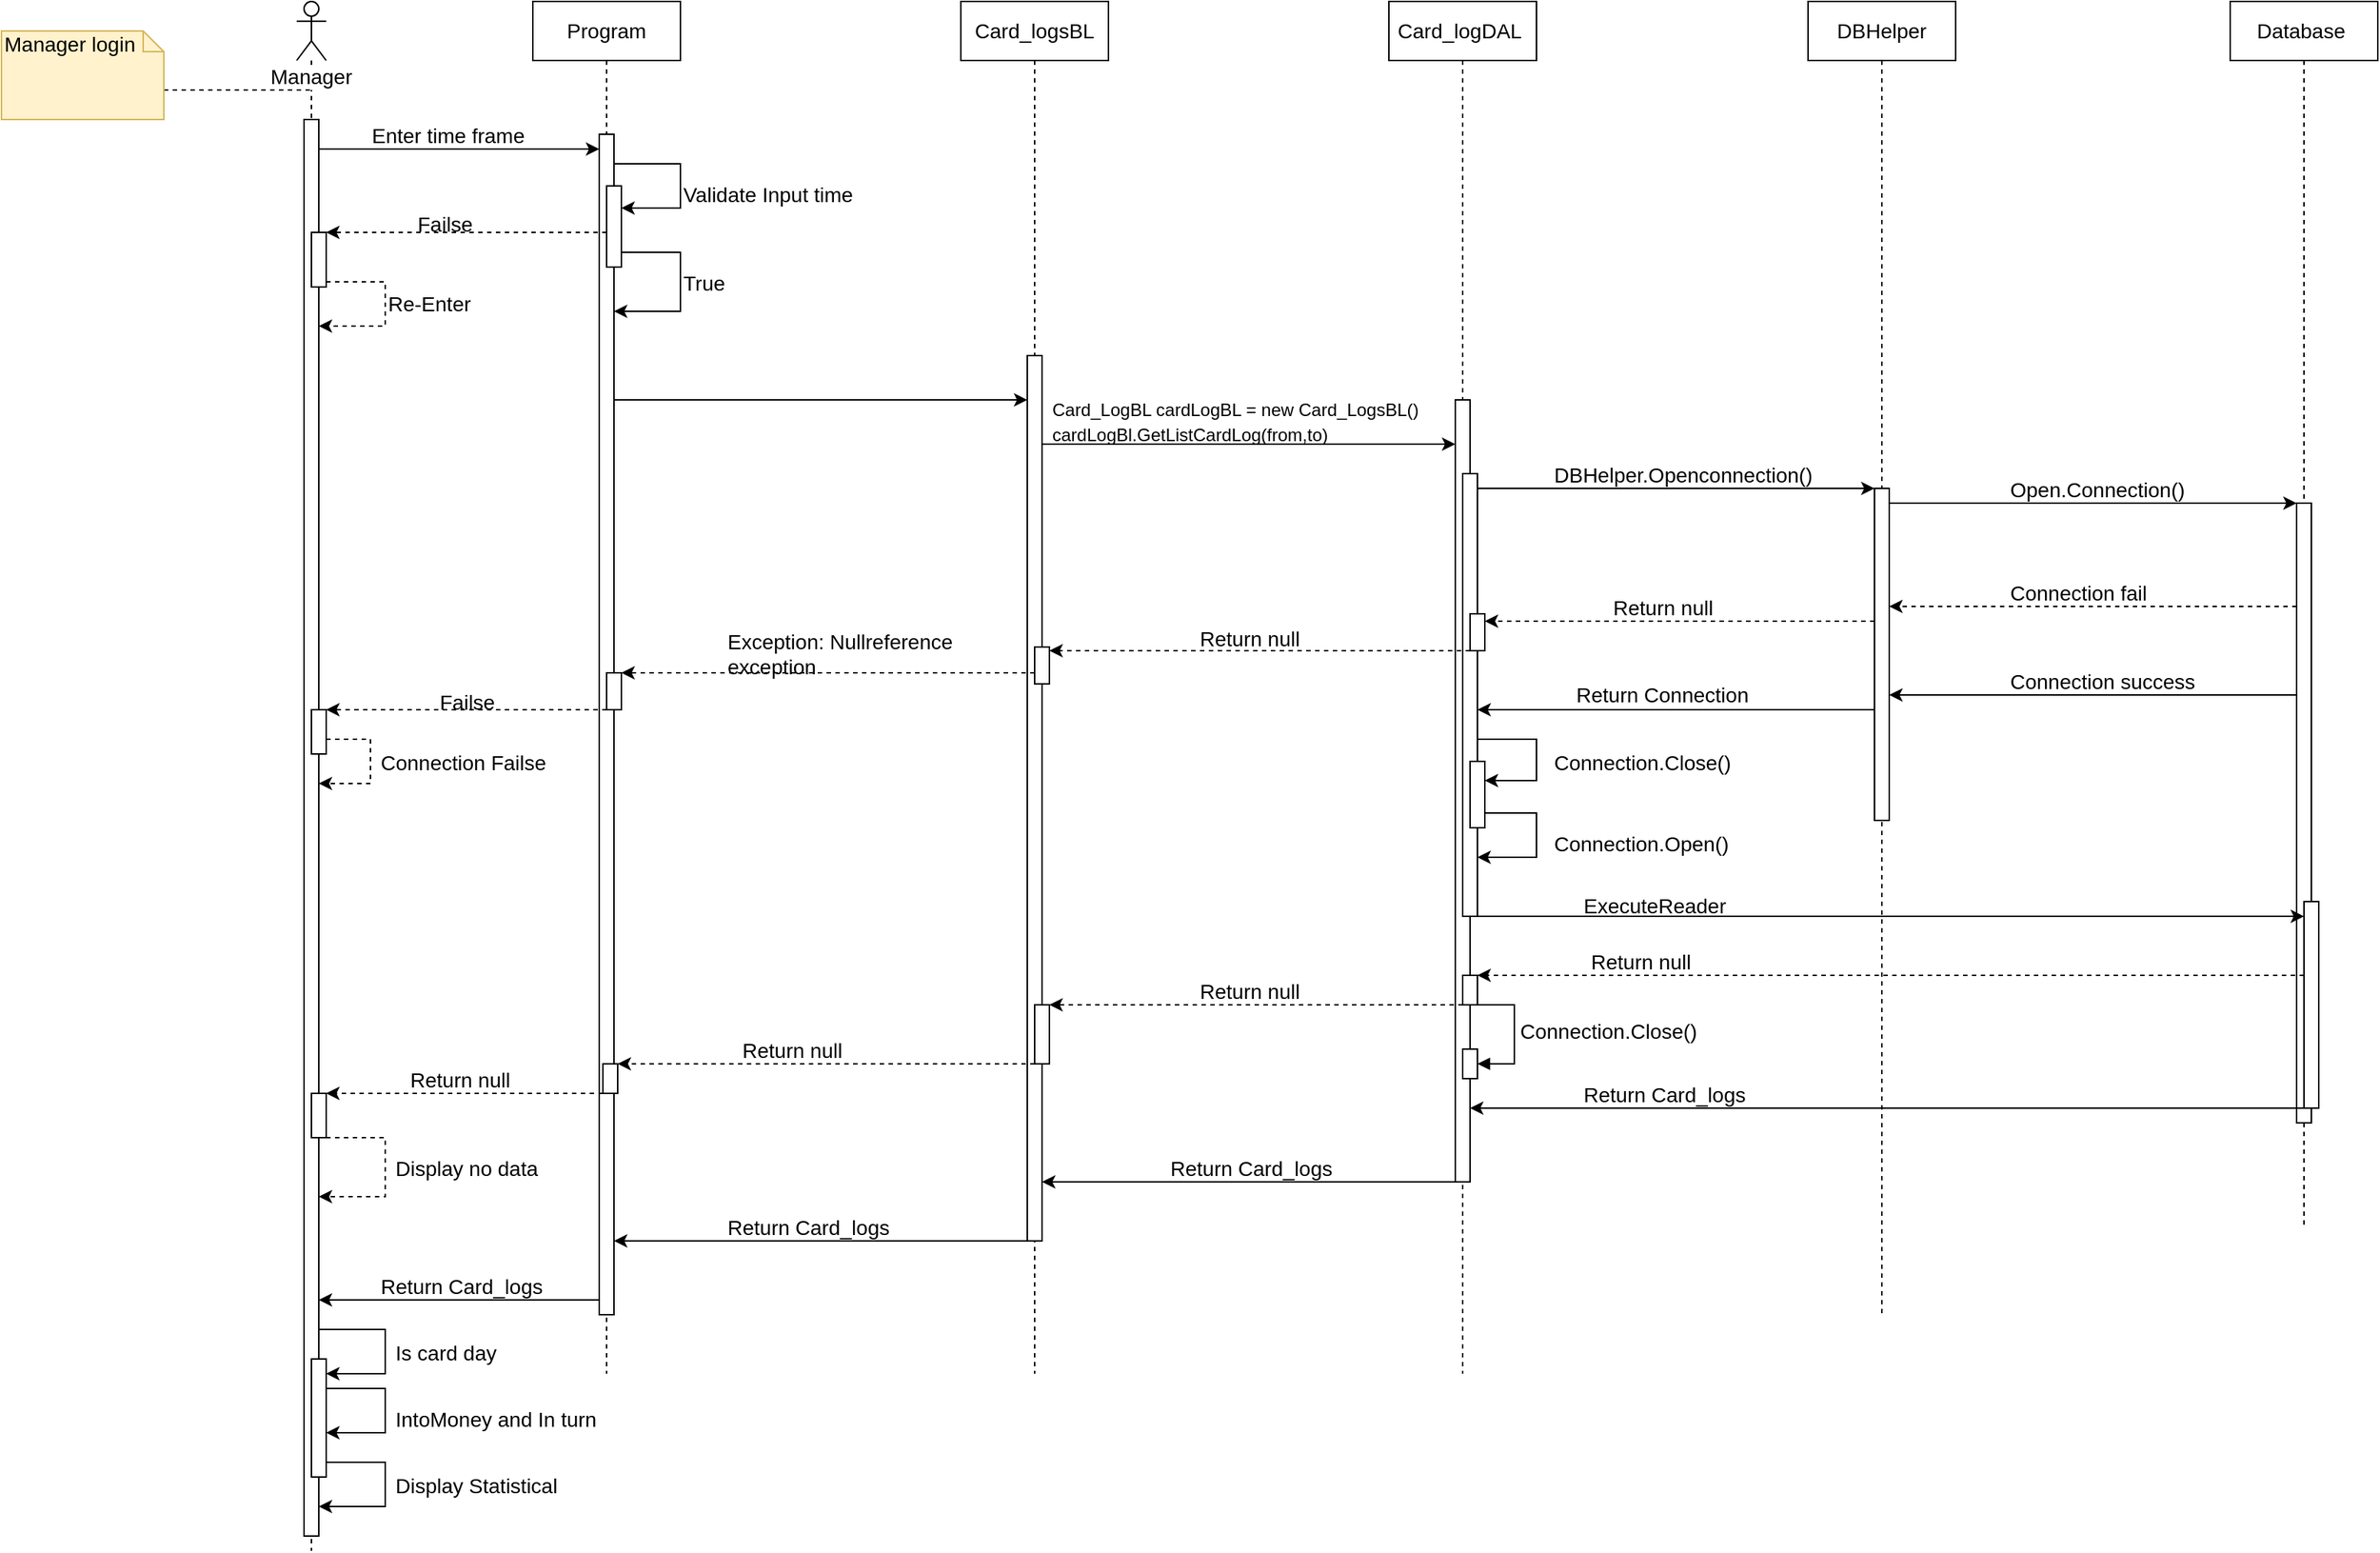 <mxfile version="10.7.5" type="device"><diagram id="iTk06_BqaAdCO68akdvx" name="Page-1"><mxGraphModel dx="1527" dy="363" grid="1" gridSize="10" guides="1" tooltips="1" connect="1" arrows="1" fold="1" page="1" pageScale="1" pageWidth="827" pageHeight="1169" math="0" shadow="0"><root><mxCell id="0"/><mxCell id="1" parent="0"/><mxCell id="iWqwyJW7Qo-2rT8r5nob-1" value="Program" style="shape=umlLifeline;perimeter=lifelinePerimeter;whiteSpace=wrap;html=1;container=1;collapsible=0;recursiveResize=0;outlineConnect=0;fontSize=14;" parent="1" vertex="1"><mxGeometry x="-20" y="240" width="100" height="930" as="geometry"/></mxCell><mxCell id="iWqwyJW7Qo-2rT8r5nob-22" style="edgeStyle=orthogonalEdgeStyle;rounded=0;orthogonalLoop=1;jettySize=auto;html=1;startArrow=none;startFill=0;endArrow=classic;endFill=1;fontSize=14;" parent="iWqwyJW7Qo-2rT8r5nob-1" source="iWqwyJW7Qo-2rT8r5nob-14" target="iWqwyJW7Qo-2rT8r5nob-21" edge="1"><mxGeometry relative="1" as="geometry"><Array as="points"><mxPoint x="100" y="110"/><mxPoint x="100" y="140"/></Array></mxGeometry></mxCell><mxCell id="iWqwyJW7Qo-2rT8r5nob-14" value="" style="html=1;points=[];perimeter=orthogonalPerimeter;fontSize=14;" parent="iWqwyJW7Qo-2rT8r5nob-1" vertex="1"><mxGeometry x="45" y="90" width="10" height="800" as="geometry"/></mxCell><mxCell id="iWqwyJW7Qo-2rT8r5nob-29" style="edgeStyle=orthogonalEdgeStyle;rounded=0;orthogonalLoop=1;jettySize=auto;html=1;startArrow=none;startFill=0;endArrow=classic;endFill=1;fontSize=14;" parent="iWqwyJW7Qo-2rT8r5nob-1" source="iWqwyJW7Qo-2rT8r5nob-21" target="iWqwyJW7Qo-2rT8r5nob-14" edge="1"><mxGeometry relative="1" as="geometry"><Array as="points"><mxPoint x="100" y="170"/><mxPoint x="100" y="210"/></Array></mxGeometry></mxCell><mxCell id="iWqwyJW7Qo-2rT8r5nob-21" value="" style="html=1;points=[];perimeter=orthogonalPerimeter;fontSize=14;" parent="iWqwyJW7Qo-2rT8r5nob-1" vertex="1"><mxGeometry x="50" y="125" width="10" height="55" as="geometry"/></mxCell><mxCell id="iWqwyJW7Qo-2rT8r5nob-49" value="" style="html=1;points=[];perimeter=orthogonalPerimeter;fontSize=14;" parent="iWqwyJW7Qo-2rT8r5nob-1" vertex="1"><mxGeometry x="50" y="455" width="10" height="25" as="geometry"/></mxCell><mxCell id="iWqwyJW7Qo-2rT8r5nob-83" value="" style="html=1;points=[];perimeter=orthogonalPerimeter;fontSize=14;" parent="iWqwyJW7Qo-2rT8r5nob-1" vertex="1"><mxGeometry x="47.5" y="720" width="10" height="20" as="geometry"/></mxCell><mxCell id="iWqwyJW7Qo-2rT8r5nob-2" value="Card_logsBL" style="shape=umlLifeline;perimeter=lifelinePerimeter;whiteSpace=wrap;html=1;container=1;collapsible=0;recursiveResize=0;outlineConnect=0;fontSize=14;" parent="1" vertex="1"><mxGeometry x="270" y="240" width="100" height="930" as="geometry"/></mxCell><mxCell id="iWqwyJW7Qo-2rT8r5nob-15" value="" style="html=1;points=[];perimeter=orthogonalPerimeter;fontSize=14;" parent="iWqwyJW7Qo-2rT8r5nob-2" vertex="1"><mxGeometry x="45" y="240" width="10" height="600" as="geometry"/></mxCell><mxCell id="iWqwyJW7Qo-2rT8r5nob-3" value="Card_logDAL&amp;nbsp;" style="shape=umlLifeline;perimeter=lifelinePerimeter;whiteSpace=wrap;html=1;container=1;collapsible=0;recursiveResize=0;outlineConnect=0;fontSize=14;" parent="1" vertex="1"><mxGeometry x="560" y="240" width="100" height="930" as="geometry"/></mxCell><mxCell id="iWqwyJW7Qo-2rT8r5nob-16" value="" style="html=1;points=[];perimeter=orthogonalPerimeter;fontSize=14;" parent="iWqwyJW7Qo-2rT8r5nob-3" vertex="1"><mxGeometry x="45" y="270" width="10" height="530" as="geometry"/></mxCell><mxCell id="iWqwyJW7Qo-2rT8r5nob-38" value="" style="html=1;points=[];perimeter=orthogonalPerimeter;fontSize=14;" parent="iWqwyJW7Qo-2rT8r5nob-3" vertex="1"><mxGeometry x="50" y="320" width="10" height="300" as="geometry"/></mxCell><mxCell id="iWqwyJW7Qo-2rT8r5nob-43" value="" style="html=1;points=[];perimeter=orthogonalPerimeter;fontSize=14;" parent="iWqwyJW7Qo-2rT8r5nob-3" vertex="1"><mxGeometry x="55" y="415" width="10" height="25" as="geometry"/></mxCell><mxCell id="iWqwyJW7Qo-2rT8r5nob-67" style="edgeStyle=orthogonalEdgeStyle;rounded=0;orthogonalLoop=1;jettySize=auto;html=1;startArrow=none;startFill=0;endArrow=classic;endFill=1;fontSize=14;" parent="iWqwyJW7Qo-2rT8r5nob-3" source="iWqwyJW7Qo-2rT8r5nob-62" target="iWqwyJW7Qo-2rT8r5nob-38" edge="1"><mxGeometry relative="1" as="geometry"><Array as="points"><mxPoint x="100" y="550"/><mxPoint x="100" y="580"/></Array></mxGeometry></mxCell><mxCell id="iWqwyJW7Qo-2rT8r5nob-62" value="" style="html=1;points=[];perimeter=orthogonalPerimeter;fontSize=14;" parent="iWqwyJW7Qo-2rT8r5nob-3" vertex="1"><mxGeometry x="55" y="515" width="10" height="45" as="geometry"/></mxCell><mxCell id="iWqwyJW7Qo-2rT8r5nob-65" style="edgeStyle=orthogonalEdgeStyle;rounded=0;orthogonalLoop=1;jettySize=auto;html=1;startArrow=none;startFill=0;endArrow=classic;endFill=1;fontSize=14;" parent="iWqwyJW7Qo-2rT8r5nob-3" source="iWqwyJW7Qo-2rT8r5nob-38" target="iWqwyJW7Qo-2rT8r5nob-62" edge="1"><mxGeometry relative="1" as="geometry"><mxPoint x="170" y="590" as="targetPoint"/><Array as="points"><mxPoint x="100" y="500"/><mxPoint x="100" y="528"/></Array></mxGeometry></mxCell><mxCell id="iWqwyJW7Qo-2rT8r5nob-79" value="" style="html=1;points=[];perimeter=orthogonalPerimeter;fontSize=14;" parent="iWqwyJW7Qo-2rT8r5nob-3" vertex="1"><mxGeometry x="50" y="660" width="10" height="20" as="geometry"/></mxCell><mxCell id="xCpCjeVArO1fVxBjLDaZ-2" value="" style="html=1;points=[];perimeter=orthogonalPerimeter;" vertex="1" parent="iWqwyJW7Qo-2rT8r5nob-3"><mxGeometry x="50" y="710" width="10" height="20" as="geometry"/></mxCell><mxCell id="xCpCjeVArO1fVxBjLDaZ-3" value="&lt;span&gt;&lt;font style=&quot;font-size: 14px&quot;&gt;Connection.Close()&lt;/font&gt;&lt;/span&gt;" style="edgeStyle=orthogonalEdgeStyle;html=1;align=left;spacingLeft=2;endArrow=block;rounded=0;" edge="1" target="xCpCjeVArO1fVxBjLDaZ-2" parent="iWqwyJW7Qo-2rT8r5nob-3" source="iWqwyJW7Qo-2rT8r5nob-16"><mxGeometry relative="1" as="geometry"><mxPoint x="60" y="700" as="sourcePoint"/><Array as="points"><mxPoint x="85" y="680"/><mxPoint x="85" y="720"/></Array></mxGeometry></mxCell><mxCell id="iWqwyJW7Qo-2rT8r5nob-4" value="DBHelper" style="shape=umlLifeline;perimeter=lifelinePerimeter;whiteSpace=wrap;html=1;container=1;collapsible=0;recursiveResize=0;outlineConnect=0;fontSize=14;" parent="1" vertex="1"><mxGeometry x="844" y="240" width="100" height="890" as="geometry"/></mxCell><mxCell id="iWqwyJW7Qo-2rT8r5nob-17" value="" style="html=1;points=[];perimeter=orthogonalPerimeter;fontSize=14;" parent="iWqwyJW7Qo-2rT8r5nob-4" vertex="1"><mxGeometry x="45" y="330" width="10" height="225" as="geometry"/></mxCell><mxCell id="iWqwyJW7Qo-2rT8r5nob-5" value="Database&amp;nbsp;" style="shape=umlLifeline;perimeter=lifelinePerimeter;whiteSpace=wrap;html=1;container=1;collapsible=0;recursiveResize=0;outlineConnect=0;fontSize=14;" parent="1" vertex="1"><mxGeometry x="1130" y="240" width="100" height="830" as="geometry"/></mxCell><mxCell id="iWqwyJW7Qo-2rT8r5nob-18" value="" style="html=1;points=[];perimeter=orthogonalPerimeter;fontSize=14;" parent="iWqwyJW7Qo-2rT8r5nob-5" vertex="1"><mxGeometry x="45" y="340" width="10" height="420" as="geometry"/></mxCell><mxCell id="iWqwyJW7Qo-2rT8r5nob-69" value="" style="html=1;points=[];perimeter=orthogonalPerimeter;fontSize=14;" parent="iWqwyJW7Qo-2rT8r5nob-5" vertex="1"><mxGeometry x="50" y="610" width="10" height="140" as="geometry"/></mxCell><mxCell id="iWqwyJW7Qo-2rT8r5nob-7" value="Manager" style="shape=umlLifeline;participant=umlActor;perimeter=lifelinePerimeter;whiteSpace=wrap;html=1;container=1;collapsible=0;recursiveResize=0;verticalAlign=top;spacingTop=36;labelBackgroundColor=#ffffff;outlineConnect=0;fontSize=14;" parent="1" vertex="1"><mxGeometry x="-180" y="240" width="20" height="1050" as="geometry"/></mxCell><mxCell id="iWqwyJW7Qo-2rT8r5nob-13" value="" style="html=1;points=[];perimeter=orthogonalPerimeter;fontSize=14;" parent="iWqwyJW7Qo-2rT8r5nob-7" vertex="1"><mxGeometry x="5" y="80" width="10" height="960" as="geometry"/></mxCell><mxCell id="iWqwyJW7Qo-2rT8r5nob-27" style="edgeStyle=orthogonalEdgeStyle;rounded=0;orthogonalLoop=1;jettySize=auto;html=1;dashed=1;startArrow=none;startFill=0;endArrow=classic;endFill=1;fontSize=14;" parent="iWqwyJW7Qo-2rT8r5nob-7" source="iWqwyJW7Qo-2rT8r5nob-24" target="iWqwyJW7Qo-2rT8r5nob-13" edge="1"><mxGeometry relative="1" as="geometry"><Array as="points"><mxPoint x="60" y="190"/><mxPoint x="60" y="220"/></Array></mxGeometry></mxCell><mxCell id="iWqwyJW7Qo-2rT8r5nob-24" value="" style="html=1;points=[];perimeter=orthogonalPerimeter;fontSize=14;" parent="iWqwyJW7Qo-2rT8r5nob-7" vertex="1"><mxGeometry x="10" y="156.5" width="10" height="37" as="geometry"/></mxCell><mxCell id="iWqwyJW7Qo-2rT8r5nob-12" style="edgeStyle=orthogonalEdgeStyle;rounded=0;orthogonalLoop=1;jettySize=auto;html=1;endArrow=none;endFill=0;dashed=1;startArrow=none;startFill=0;fontSize=14;" parent="1" source="iWqwyJW7Qo-2rT8r5nob-11" target="iWqwyJW7Qo-2rT8r5nob-7" edge="1"><mxGeometry relative="1" as="geometry"><Array as="points"><mxPoint x="-250" y="300"/><mxPoint x="-250" y="300"/></Array></mxGeometry></mxCell><mxCell id="iWqwyJW7Qo-2rT8r5nob-11" value="Manager login" style="shape=note;whiteSpace=wrap;html=1;size=14;verticalAlign=top;align=left;spacingTop=-6;fillColor=#fff2cc;strokeColor=#d6b656;fontSize=14;" parent="1" vertex="1"><mxGeometry x="-380" y="260" width="110" height="60" as="geometry"/></mxCell><mxCell id="iWqwyJW7Qo-2rT8r5nob-19" style="edgeStyle=orthogonalEdgeStyle;rounded=0;orthogonalLoop=1;jettySize=auto;html=1;startArrow=none;startFill=0;endArrow=classic;endFill=1;fontSize=14;" parent="1" source="iWqwyJW7Qo-2rT8r5nob-13" target="iWqwyJW7Qo-2rT8r5nob-14" edge="1"><mxGeometry relative="1" as="geometry"><mxPoint x="-10" y="410" as="targetPoint"/><Array as="points"><mxPoint x="-20" y="340"/><mxPoint x="-20" y="340"/></Array></mxGeometry></mxCell><mxCell id="iWqwyJW7Qo-2rT8r5nob-20" value="Enter t&lt;span style=&quot;font-size: 14px;&quot;&gt;ime frame&lt;/span&gt;&lt;br style=&quot;font-size: 14px;&quot;&gt;" style="text;html=1;resizable=0;points=[];autosize=1;align=left;verticalAlign=top;spacingTop=-4;fontSize=14;" parent="1" vertex="1"><mxGeometry x="-131" y="320" width="100" height="10" as="geometry"/></mxCell><mxCell id="iWqwyJW7Qo-2rT8r5nob-23" value="Validate Input time" style="text;html=1;resizable=0;points=[];autosize=1;align=left;verticalAlign=top;spacingTop=-4;fontSize=14;" parent="1" vertex="1"><mxGeometry x="80" y="360" width="110" height="10" as="geometry"/></mxCell><mxCell id="iWqwyJW7Qo-2rT8r5nob-25" style="edgeStyle=orthogonalEdgeStyle;rounded=0;orthogonalLoop=1;jettySize=auto;html=1;startArrow=none;startFill=0;endArrow=classic;endFill=1;dashed=1;fontSize=14;" parent="1" source="iWqwyJW7Qo-2rT8r5nob-21" target="iWqwyJW7Qo-2rT8r5nob-24" edge="1"><mxGeometry relative="1" as="geometry"><Array as="points"><mxPoint x="-165" y="400"/></Array></mxGeometry></mxCell><mxCell id="iWqwyJW7Qo-2rT8r5nob-26" value="Failse" style="text;html=1;resizable=0;points=[];autosize=1;align=left;verticalAlign=top;spacingTop=-4;fontSize=14;" parent="1" vertex="1"><mxGeometry x="-100" y="380" width="50" height="10" as="geometry"/></mxCell><mxCell id="iWqwyJW7Qo-2rT8r5nob-28" value="Re-Enter" style="text;html=1;resizable=0;points=[];autosize=1;align=left;verticalAlign=top;spacingTop=-4;fontSize=14;" parent="1" vertex="1"><mxGeometry x="-120" y="433.5" width="60" height="10" as="geometry"/></mxCell><mxCell id="iWqwyJW7Qo-2rT8r5nob-30" value="True" style="text;html=1;resizable=0;points=[];autosize=1;align=left;verticalAlign=top;spacingTop=-4;fontSize=14;" parent="1" vertex="1"><mxGeometry x="80" y="420" width="40" height="10" as="geometry"/></mxCell><mxCell id="iWqwyJW7Qo-2rT8r5nob-31" style="edgeStyle=orthogonalEdgeStyle;rounded=0;orthogonalLoop=1;jettySize=auto;html=1;startArrow=none;startFill=0;endArrow=classic;endFill=1;fontSize=14;" parent="1" source="iWqwyJW7Qo-2rT8r5nob-14" target="iWqwyJW7Qo-2rT8r5nob-15" edge="1"><mxGeometry relative="1" as="geometry"><Array as="points"><mxPoint x="100" y="510"/><mxPoint x="100" y="510"/></Array></mxGeometry></mxCell><mxCell id="iWqwyJW7Qo-2rT8r5nob-32" value="&lt;span style=&quot;font-size: 12px&quot;&gt;&amp;nbsp;&lt;/span&gt;&lt;br&gt;" style="text;html=1;resizable=0;points=[];autosize=1;align=left;verticalAlign=top;spacingTop=-4;fontSize=14;" parent="1" vertex="1"><mxGeometry x="40" y="475" width="20" height="20" as="geometry"/></mxCell><mxCell id="iWqwyJW7Qo-2rT8r5nob-33" style="edgeStyle=orthogonalEdgeStyle;rounded=0;orthogonalLoop=1;jettySize=auto;html=1;startArrow=none;startFill=0;endArrow=classic;endFill=1;fontSize=14;" parent="1" source="iWqwyJW7Qo-2rT8r5nob-15" target="iWqwyJW7Qo-2rT8r5nob-16" edge="1"><mxGeometry relative="1" as="geometry"><Array as="points"><mxPoint x="530" y="540"/><mxPoint x="530" y="540"/></Array></mxGeometry></mxCell><mxCell id="iWqwyJW7Qo-2rT8r5nob-34" value="&lt;font style=&quot;font-size: 12px&quot;&gt;Card_LogBL cardLogBL = new Card_LogsBL()&lt;br&gt;cardLogBl.GetListCardLog(from,to)&amp;nbsp;&lt;/font&gt;" style="text;html=1;resizable=0;points=[];autosize=1;align=left;verticalAlign=top;spacingTop=-4;fontSize=14;" parent="1" vertex="1"><mxGeometry x="330" y="505" width="260" height="30" as="geometry"/></mxCell><mxCell id="iWqwyJW7Qo-2rT8r5nob-36" style="edgeStyle=orthogonalEdgeStyle;rounded=0;orthogonalLoop=1;jettySize=auto;html=1;startArrow=none;startFill=0;endArrow=classic;endFill=1;fontSize=14;" parent="1" source="iWqwyJW7Qo-2rT8r5nob-38" target="iWqwyJW7Qo-2rT8r5nob-17" edge="1"><mxGeometry relative="1" as="geometry"><Array as="points"><mxPoint x="740" y="570"/><mxPoint x="740" y="570"/></Array></mxGeometry></mxCell><mxCell id="iWqwyJW7Qo-2rT8r5nob-37" value="DBHelper.Openconnection()" style="text;html=1;resizable=0;points=[];autosize=1;align=left;verticalAlign=top;spacingTop=-4;fontSize=14;" parent="1" vertex="1"><mxGeometry x="670" y="550" width="170" height="10" as="geometry"/></mxCell><mxCell id="iWqwyJW7Qo-2rT8r5nob-39" style="edgeStyle=orthogonalEdgeStyle;rounded=0;orthogonalLoop=1;jettySize=auto;html=1;startArrow=none;startFill=0;endArrow=classic;endFill=1;fontSize=14;" parent="1" source="iWqwyJW7Qo-2rT8r5nob-17" target="iWqwyJW7Qo-2rT8r5nob-18" edge="1"><mxGeometry relative="1" as="geometry"><Array as="points"><mxPoint x="1110" y="580"/><mxPoint x="1110" y="580"/></Array></mxGeometry></mxCell><mxCell id="iWqwyJW7Qo-2rT8r5nob-40" value="Open.Connection()" style="text;html=1;resizable=0;points=[];autosize=1;align=left;verticalAlign=top;spacingTop=-4;fontSize=14;" parent="1" vertex="1"><mxGeometry x="979" y="560" width="120" height="10" as="geometry"/></mxCell><mxCell id="iWqwyJW7Qo-2rT8r5nob-41" style="edgeStyle=orthogonalEdgeStyle;rounded=0;orthogonalLoop=1;jettySize=auto;html=1;startArrow=none;startFill=0;endArrow=classic;endFill=1;dashed=1;fontSize=14;" parent="1" source="iWqwyJW7Qo-2rT8r5nob-18" target="iWqwyJW7Qo-2rT8r5nob-17" edge="1"><mxGeometry relative="1" as="geometry"><Array as="points"><mxPoint x="1100" y="650"/><mxPoint x="1100" y="650"/></Array></mxGeometry></mxCell><mxCell id="iWqwyJW7Qo-2rT8r5nob-42" value="Connection fail" style="text;html=1;resizable=0;points=[];autosize=1;align=left;verticalAlign=top;spacingTop=-4;fontSize=14;" parent="1" vertex="1"><mxGeometry x="979" y="630" width="90" height="10" as="geometry"/></mxCell><mxCell id="iWqwyJW7Qo-2rT8r5nob-44" style="edgeStyle=orthogonalEdgeStyle;rounded=0;orthogonalLoop=1;jettySize=auto;html=1;dashed=1;startArrow=none;startFill=0;endArrow=classic;endFill=1;fontSize=14;" parent="1" source="iWqwyJW7Qo-2rT8r5nob-17" target="iWqwyJW7Qo-2rT8r5nob-43" edge="1"><mxGeometry relative="1" as="geometry"><Array as="points"><mxPoint x="690" y="660"/><mxPoint x="690" y="660"/></Array></mxGeometry></mxCell><mxCell id="iWqwyJW7Qo-2rT8r5nob-45" value="Return null" style="text;html=1;resizable=0;points=[];autosize=1;align=left;verticalAlign=top;spacingTop=-4;fontSize=14;" parent="1" vertex="1"><mxGeometry x="710" y="640" width="70" height="10" as="geometry"/></mxCell><mxCell id="iWqwyJW7Qo-2rT8r5nob-50" value="" style="edgeStyle=orthogonalEdgeStyle;rounded=0;orthogonalLoop=1;jettySize=auto;html=1;dashed=1;startArrow=none;startFill=0;endArrow=classic;endFill=1;fontSize=14;" parent="1" source="iWqwyJW7Qo-2rT8r5nob-46" target="iWqwyJW7Qo-2rT8r5nob-49" edge="1"><mxGeometry relative="1" as="geometry"><Array as="points"><mxPoint x="35" y="700"/></Array></mxGeometry></mxCell><mxCell id="iWqwyJW7Qo-2rT8r5nob-46" value="" style="html=1;points=[];perimeter=orthogonalPerimeter;fontSize=14;" parent="1" vertex="1"><mxGeometry x="320" y="677.5" width="10" height="25" as="geometry"/></mxCell><mxCell id="iWqwyJW7Qo-2rT8r5nob-47" value="" style="edgeStyle=orthogonalEdgeStyle;rounded=0;orthogonalLoop=1;jettySize=auto;html=1;dashed=1;startArrow=none;startFill=0;endArrow=classic;endFill=1;fontSize=14;" parent="1" source="iWqwyJW7Qo-2rT8r5nob-43" target="iWqwyJW7Qo-2rT8r5nob-46" edge="1"><mxGeometry relative="1" as="geometry"><Array as="points"><mxPoint x="400" y="680"/><mxPoint x="400" y="680"/></Array></mxGeometry></mxCell><mxCell id="iWqwyJW7Qo-2rT8r5nob-48" value="Return null" style="text;html=1;resizable=0;points=[];autosize=1;align=left;verticalAlign=top;spacingTop=-4;fontSize=14;" parent="1" vertex="1"><mxGeometry x="430" y="661" width="70" height="10" as="geometry"/></mxCell><mxCell id="iWqwyJW7Qo-2rT8r5nob-51" value="Exception: Nullreference&lt;br style=&quot;font-size: 14px;&quot;&gt;exception&lt;br style=&quot;font-size: 14px;&quot;&gt;" style="text;html=1;resizable=0;points=[];autosize=1;align=left;verticalAlign=top;spacingTop=-4;fontSize=14;" parent="1" vertex="1"><mxGeometry x="110" y="662.5" width="150" height="30" as="geometry"/></mxCell><mxCell id="iWqwyJW7Qo-2rT8r5nob-55" style="edgeStyle=orthogonalEdgeStyle;rounded=0;orthogonalLoop=1;jettySize=auto;html=1;dashed=1;startArrow=none;startFill=0;endArrow=classic;endFill=1;fontSize=14;" parent="1" source="iWqwyJW7Qo-2rT8r5nob-52" target="iWqwyJW7Qo-2rT8r5nob-13" edge="1"><mxGeometry relative="1" as="geometry"><Array as="points"><mxPoint x="-130" y="740"/><mxPoint x="-130" y="770"/></Array></mxGeometry></mxCell><mxCell id="iWqwyJW7Qo-2rT8r5nob-52" value="" style="html=1;points=[];perimeter=orthogonalPerimeter;fontSize=14;" parent="1" vertex="1"><mxGeometry x="-170" y="720" width="10" height="30" as="geometry"/></mxCell><mxCell id="iWqwyJW7Qo-2rT8r5nob-53" value="" style="edgeStyle=orthogonalEdgeStyle;rounded=0;orthogonalLoop=1;jettySize=auto;html=1;dashed=1;startArrow=none;startFill=0;endArrow=classic;endFill=1;fontSize=14;" parent="1" source="iWqwyJW7Qo-2rT8r5nob-49" target="iWqwyJW7Qo-2rT8r5nob-52" edge="1"><mxGeometry relative="1" as="geometry"><Array as="points"><mxPoint x="-20" y="720"/><mxPoint x="-20" y="720"/></Array></mxGeometry></mxCell><mxCell id="iWqwyJW7Qo-2rT8r5nob-54" value="Failse" style="text;html=1;resizable=0;points=[];autosize=1;align=left;verticalAlign=top;spacingTop=-4;fontSize=14;" parent="1" vertex="1"><mxGeometry x="-85" y="704" width="50" height="10" as="geometry"/></mxCell><mxCell id="iWqwyJW7Qo-2rT8r5nob-56" value="Connection Failse" style="text;html=1;resizable=0;points=[];autosize=1;align=left;verticalAlign=top;spacingTop=-4;fontSize=14;" parent="1" vertex="1"><mxGeometry x="-125" y="745" width="110" height="10" as="geometry"/></mxCell><mxCell id="iWqwyJW7Qo-2rT8r5nob-58" style="edgeStyle=orthogonalEdgeStyle;rounded=0;orthogonalLoop=1;jettySize=auto;html=1;startArrow=none;startFill=0;endArrow=classic;endFill=1;fontSize=14;" parent="1" source="iWqwyJW7Qo-2rT8r5nob-18" target="iWqwyJW7Qo-2rT8r5nob-17" edge="1"><mxGeometry relative="1" as="geometry"><Array as="points"><mxPoint x="1090" y="710"/><mxPoint x="1090" y="710"/></Array></mxGeometry></mxCell><mxCell id="iWqwyJW7Qo-2rT8r5nob-59" value="Connection success" style="text;html=1;resizable=0;points=[];autosize=1;align=left;verticalAlign=top;spacingTop=-4;fontSize=14;" parent="1" vertex="1"><mxGeometry x="979" y="690" width="120" height="10" as="geometry"/></mxCell><mxCell id="iWqwyJW7Qo-2rT8r5nob-60" style="edgeStyle=orthogonalEdgeStyle;rounded=0;orthogonalLoop=1;jettySize=auto;html=1;startArrow=none;startFill=0;endArrow=classic;endFill=1;fontSize=14;" parent="1" source="iWqwyJW7Qo-2rT8r5nob-17" target="iWqwyJW7Qo-2rT8r5nob-38" edge="1"><mxGeometry relative="1" as="geometry"><Array as="points"><mxPoint x="810" y="720"/><mxPoint x="810" y="720"/></Array></mxGeometry></mxCell><mxCell id="iWqwyJW7Qo-2rT8r5nob-61" value="Return Connection" style="text;html=1;resizable=0;points=[];autosize=1;align=left;verticalAlign=top;spacingTop=-4;fontSize=14;" parent="1" vertex="1"><mxGeometry x="685" y="699" width="120" height="10" as="geometry"/></mxCell><mxCell id="iWqwyJW7Qo-2rT8r5nob-63" value="&amp;nbsp;&amp;nbsp;" style="text;html=1;resizable=0;points=[];autosize=1;align=left;verticalAlign=top;spacingTop=-4;fontSize=14;" parent="1" vertex="1"><mxGeometry x="649" y="850" width="20" height="10" as="geometry"/></mxCell><mxCell id="iWqwyJW7Qo-2rT8r5nob-66" value="Connection.Close()" style="text;html=1;resizable=0;points=[];autosize=1;align=left;verticalAlign=top;spacingTop=-4;fontSize=14;" parent="1" vertex="1"><mxGeometry x="670" y="745" width="120" height="10" as="geometry"/></mxCell><mxCell id="iWqwyJW7Qo-2rT8r5nob-68" value="Connection.Open()" style="text;html=1;resizable=0;points=[];autosize=1;align=left;verticalAlign=top;spacingTop=-4;fontSize=14;" parent="1" vertex="1"><mxGeometry x="670" y="800" width="120" height="10" as="geometry"/></mxCell><mxCell id="iWqwyJW7Qo-2rT8r5nob-70" style="edgeStyle=orthogonalEdgeStyle;rounded=0;orthogonalLoop=1;jettySize=auto;html=1;startArrow=none;startFill=0;endArrow=classic;endFill=1;fontSize=14;" parent="1" source="iWqwyJW7Qo-2rT8r5nob-38" target="iWqwyJW7Qo-2rT8r5nob-69" edge="1"><mxGeometry relative="1" as="geometry"><Array as="points"><mxPoint x="770" y="860"/><mxPoint x="770" y="860"/></Array></mxGeometry></mxCell><mxCell id="iWqwyJW7Qo-2rT8r5nob-71" value="ExecuteReader" style="text;html=1;resizable=0;points=[];autosize=1;align=left;verticalAlign=top;spacingTop=-4;fontSize=14;" parent="1" vertex="1"><mxGeometry x="690" y="842" width="100" height="10" as="geometry"/></mxCell><mxCell id="iWqwyJW7Qo-2rT8r5nob-77" style="edgeStyle=orthogonalEdgeStyle;rounded=0;orthogonalLoop=1;jettySize=auto;html=1;startArrow=none;startFill=0;endArrow=classic;endFill=1;dashed=1;fontSize=14;" parent="1" source="iWqwyJW7Qo-2rT8r5nob-69" target="iWqwyJW7Qo-2rT8r5nob-79" edge="1"><mxGeometry relative="1" as="geometry"><mxPoint x="640" y="920" as="targetPoint"/><Array as="points"><mxPoint x="740" y="900"/><mxPoint x="740" y="900"/></Array></mxGeometry></mxCell><mxCell id="iWqwyJW7Qo-2rT8r5nob-78" value="Return null" style="text;html=1;resizable=0;points=[];autosize=1;align=left;verticalAlign=top;spacingTop=-4;fontSize=14;" parent="1" vertex="1"><mxGeometry x="695" y="880" width="70" height="10" as="geometry"/></mxCell><mxCell id="iWqwyJW7Qo-2rT8r5nob-84" value="" style="edgeStyle=orthogonalEdgeStyle;rounded=0;orthogonalLoop=1;jettySize=auto;html=1;dashed=1;startArrow=none;startFill=0;endArrow=classic;endFill=1;fontSize=14;" parent="1" source="iWqwyJW7Qo-2rT8r5nob-80" target="iWqwyJW7Qo-2rT8r5nob-83" edge="1"><mxGeometry relative="1" as="geometry"><Array as="points"><mxPoint x="250" y="960"/><mxPoint x="250" y="960"/></Array></mxGeometry></mxCell><mxCell id="iWqwyJW7Qo-2rT8r5nob-80" value="" style="html=1;points=[];perimeter=orthogonalPerimeter;fontSize=14;" parent="1" vertex="1"><mxGeometry x="320" y="920" width="10" height="40" as="geometry"/></mxCell><mxCell id="iWqwyJW7Qo-2rT8r5nob-81" value="" style="edgeStyle=orthogonalEdgeStyle;rounded=0;orthogonalLoop=1;jettySize=auto;html=1;dashed=1;startArrow=none;startFill=0;endArrow=classic;endFill=1;fontSize=14;" parent="1" source="iWqwyJW7Qo-2rT8r5nob-79" target="iWqwyJW7Qo-2rT8r5nob-80" edge="1"><mxGeometry relative="1" as="geometry"><Array as="points"><mxPoint x="500" y="920"/><mxPoint x="500" y="920"/></Array></mxGeometry></mxCell><mxCell id="iWqwyJW7Qo-2rT8r5nob-82" value="Return null" style="text;html=1;resizable=0;points=[];autosize=1;align=left;verticalAlign=top;spacingTop=-4;fontSize=14;" parent="1" vertex="1"><mxGeometry x="430" y="900" width="70" height="10" as="geometry"/></mxCell><mxCell id="iWqwyJW7Qo-2rT8r5nob-87" value="Return null" style="text;html=1;resizable=0;points=[];autosize=1;align=left;verticalAlign=top;spacingTop=-4;fontSize=14;" parent="1" vertex="1"><mxGeometry x="120" y="940" width="70" height="10" as="geometry"/></mxCell><mxCell id="iWqwyJW7Qo-2rT8r5nob-90" value="" style="html=1;points=[];perimeter=orthogonalPerimeter;fontSize=14;" parent="1" vertex="1"><mxGeometry x="-170" y="980" width="10" height="30" as="geometry"/></mxCell><mxCell id="iWqwyJW7Qo-2rT8r5nob-91" value="" style="edgeStyle=orthogonalEdgeStyle;rounded=0;orthogonalLoop=1;jettySize=auto;html=1;dashed=1;startArrow=none;startFill=0;endArrow=classic;endFill=1;fontSize=14;" parent="1" source="iWqwyJW7Qo-2rT8r5nob-83" target="iWqwyJW7Qo-2rT8r5nob-90" edge="1"><mxGeometry relative="1" as="geometry"><Array as="points"><mxPoint x="-30" y="980"/><mxPoint x="-30" y="980"/></Array></mxGeometry></mxCell><mxCell id="iWqwyJW7Qo-2rT8r5nob-93" value="Return null" style="text;html=1;resizable=0;points=[];autosize=1;align=left;verticalAlign=top;spacingTop=-4;fontSize=14;" parent="1" vertex="1"><mxGeometry x="-105" y="960" width="70" height="10" as="geometry"/></mxCell><mxCell id="iWqwyJW7Qo-2rT8r5nob-95" style="edgeStyle=orthogonalEdgeStyle;rounded=0;orthogonalLoop=1;jettySize=auto;html=1;dashed=1;startArrow=none;startFill=0;endArrow=classic;endFill=1;fontSize=14;" parent="1" source="iWqwyJW7Qo-2rT8r5nob-90" target="iWqwyJW7Qo-2rT8r5nob-13" edge="1"><mxGeometry relative="1" as="geometry"><mxPoint x="-159.882" y="1099.706" as="targetPoint"/><mxPoint x="-164.588" y="1000" as="sourcePoint"/><Array as="points"><mxPoint x="-120" y="1010"/><mxPoint x="-120" y="1050"/></Array></mxGeometry></mxCell><mxCell id="iWqwyJW7Qo-2rT8r5nob-97" value="Display no data" style="text;html=1;resizable=0;points=[];autosize=1;align=left;verticalAlign=top;spacingTop=-4;fontSize=14;" parent="1" vertex="1"><mxGeometry x="-115" y="1020" width="100" height="10" as="geometry"/></mxCell><mxCell id="iWqwyJW7Qo-2rT8r5nob-98" style="edgeStyle=orthogonalEdgeStyle;rounded=0;orthogonalLoop=1;jettySize=auto;html=1;startArrow=none;startFill=0;endArrow=classic;endFill=1;fontSize=14;" parent="1" source="iWqwyJW7Qo-2rT8r5nob-69" target="iWqwyJW7Qo-2rT8r5nob-16" edge="1"><mxGeometry relative="1" as="geometry"><Array as="points"><mxPoint x="890" y="990"/><mxPoint x="890" y="990"/></Array></mxGeometry></mxCell><mxCell id="iWqwyJW7Qo-2rT8r5nob-99" value="Return Card_logs" style="text;html=1;resizable=0;points=[];autosize=1;align=left;verticalAlign=top;spacingTop=-4;fontSize=14;" parent="1" vertex="1"><mxGeometry x="690" y="970" width="110" height="10" as="geometry"/></mxCell><mxCell id="iWqwyJW7Qo-2rT8r5nob-100" style="edgeStyle=orthogonalEdgeStyle;rounded=0;orthogonalLoop=1;jettySize=auto;html=1;startArrow=none;startFill=0;endArrow=classic;endFill=1;fontSize=14;" parent="1" source="iWqwyJW7Qo-2rT8r5nob-16" target="iWqwyJW7Qo-2rT8r5nob-15" edge="1"><mxGeometry relative="1" as="geometry"><Array as="points"><mxPoint x="550" y="1040"/><mxPoint x="550" y="1040"/></Array></mxGeometry></mxCell><mxCell id="iWqwyJW7Qo-2rT8r5nob-102" value="Return Card_logs" style="text;html=1;resizable=0;points=[];autosize=1;align=left;verticalAlign=top;spacingTop=-4;fontSize=14;" parent="1" vertex="1"><mxGeometry x="410" y="1020" width="110" height="10" as="geometry"/></mxCell><mxCell id="iWqwyJW7Qo-2rT8r5nob-103" style="edgeStyle=orthogonalEdgeStyle;rounded=0;orthogonalLoop=1;jettySize=auto;html=1;startArrow=none;startFill=0;endArrow=classic;endFill=1;fontSize=14;" parent="1" source="iWqwyJW7Qo-2rT8r5nob-15" target="iWqwyJW7Qo-2rT8r5nob-14" edge="1"><mxGeometry relative="1" as="geometry"><mxPoint x="310.167" y="1079.5" as="sourcePoint"/><mxPoint x="25" y="1079.667" as="targetPoint"/><Array as="points"><mxPoint x="110" y="1080"/><mxPoint x="110" y="1080"/></Array></mxGeometry></mxCell><mxCell id="iWqwyJW7Qo-2rT8r5nob-104" value="Return Card_logs" style="text;html=1;resizable=0;points=[];autosize=1;align=left;verticalAlign=top;spacingTop=-4;fontSize=14;" parent="1" vertex="1"><mxGeometry x="-125" y="1100" width="110" height="10" as="geometry"/></mxCell><mxCell id="iWqwyJW7Qo-2rT8r5nob-105" style="edgeStyle=orthogonalEdgeStyle;rounded=0;orthogonalLoop=1;jettySize=auto;html=1;startArrow=none;startFill=0;endArrow=classic;endFill=1;fontSize=14;" parent="1" source="iWqwyJW7Qo-2rT8r5nob-14" target="iWqwyJW7Qo-2rT8r5nob-13" edge="1"><mxGeometry relative="1" as="geometry"><Array as="points"><mxPoint x="-10" y="1120"/><mxPoint x="-10" y="1120"/></Array></mxGeometry></mxCell><mxCell id="iWqwyJW7Qo-2rT8r5nob-106" value="Return Card_logs" style="text;html=1;resizable=0;points=[];autosize=1;align=left;verticalAlign=top;spacingTop=-4;fontSize=14;" parent="1" vertex="1"><mxGeometry x="110" y="1060" width="110" height="10" as="geometry"/></mxCell><mxCell id="iWqwyJW7Qo-2rT8r5nob-112" style="edgeStyle=orthogonalEdgeStyle;rounded=0;orthogonalLoop=1;jettySize=auto;html=1;startArrow=none;startFill=0;endArrow=classic;endFill=1;fontSize=14;" parent="1" source="iWqwyJW7Qo-2rT8r5nob-107" target="iWqwyJW7Qo-2rT8r5nob-107" edge="1"><mxGeometry relative="1" as="geometry"><mxPoint x="-150" y="1210" as="targetPoint"/><Array as="points"><mxPoint x="-120" y="1180"/><mxPoint x="-120" y="1210"/></Array></mxGeometry></mxCell><mxCell id="iWqwyJW7Qo-2rT8r5nob-114" style="edgeStyle=orthogonalEdgeStyle;rounded=0;orthogonalLoop=1;jettySize=auto;html=1;startArrow=none;startFill=0;endArrow=classic;endFill=1;fontSize=14;" parent="1" source="iWqwyJW7Qo-2rT8r5nob-107" target="iWqwyJW7Qo-2rT8r5nob-13" edge="1"><mxGeometry relative="1" as="geometry"><mxPoint x="-150" y="1250" as="targetPoint"/><Array as="points"><mxPoint x="-120" y="1230"/><mxPoint x="-120" y="1260"/></Array></mxGeometry></mxCell><mxCell id="iWqwyJW7Qo-2rT8r5nob-107" value="" style="html=1;points=[];perimeter=orthogonalPerimeter;fontSize=14;" parent="1" vertex="1"><mxGeometry x="-170" y="1160" width="10" height="80" as="geometry"/></mxCell><mxCell id="iWqwyJW7Qo-2rT8r5nob-109" style="edgeStyle=orthogonalEdgeStyle;rounded=0;orthogonalLoop=1;jettySize=auto;html=1;startArrow=none;startFill=0;endArrow=classic;endFill=1;fontSize=14;" parent="1" source="iWqwyJW7Qo-2rT8r5nob-13" target="iWqwyJW7Qo-2rT8r5nob-107" edge="1"><mxGeometry relative="1" as="geometry"><mxPoint x="-140" y="1220" as="targetPoint"/><Array as="points"><mxPoint x="-120" y="1140"/><mxPoint x="-120" y="1170"/></Array></mxGeometry></mxCell><mxCell id="iWqwyJW7Qo-2rT8r5nob-110" value="Is card day" style="text;html=1;resizable=0;points=[];autosize=1;align=left;verticalAlign=top;spacingTop=-4;fontSize=14;" parent="1" vertex="1"><mxGeometry x="-115" y="1145" width="70" height="10" as="geometry"/></mxCell><mxCell id="iWqwyJW7Qo-2rT8r5nob-113" value="IntoMoney and In turn" style="text;html=1;resizable=0;points=[];autosize=1;align=left;verticalAlign=top;spacingTop=-4;fontSize=14;" parent="1" vertex="1"><mxGeometry x="-115" y="1190" width="130" height="10" as="geometry"/></mxCell><mxCell id="iWqwyJW7Qo-2rT8r5nob-115" value="Display Statistical" style="text;html=1;resizable=0;points=[];autosize=1;align=left;verticalAlign=top;spacingTop=-4;fontSize=14;" parent="1" vertex="1"><mxGeometry x="-115" y="1235" width="110" height="10" as="geometry"/></mxCell></root></mxGraphModel></diagram></mxfile>